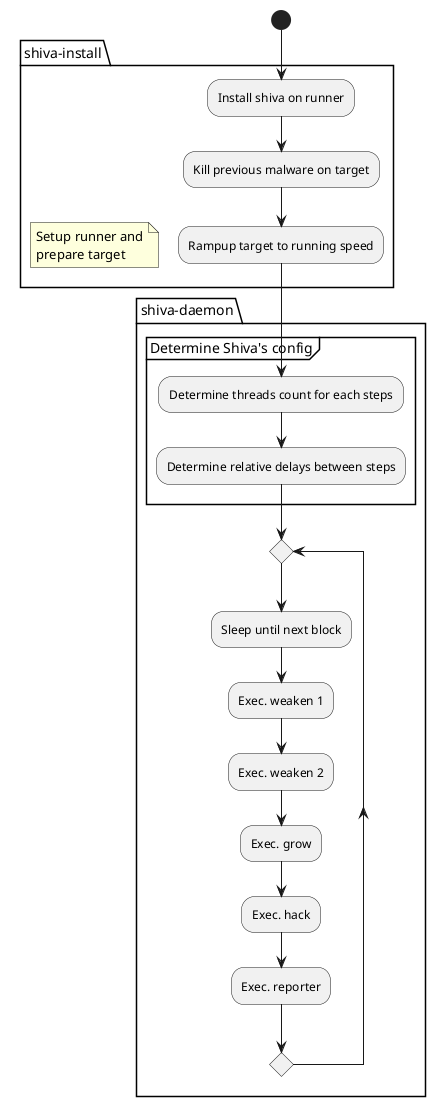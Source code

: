 @startuml
'https://plantuml.com/activity-diagram-beta

start

package shiva-install {
    :Install shiva on runner;
    :Kill previous malware on target;
    :Rampup target to running speed;
}
floating note: Setup runner and\nprepare target

package shiva-daemon {
    group Determine Shiva's config
        :Determine threads count for each steps;
        :Determine relative delays between steps;

    end group

    repeat
        :Sleep until next block;
        :Exec. weaken 1;
        :Exec. weaken 2;
        :Exec. grow;
        :Exec. hack;
        :Exec. reporter;
    repeat while
}

@enduml
